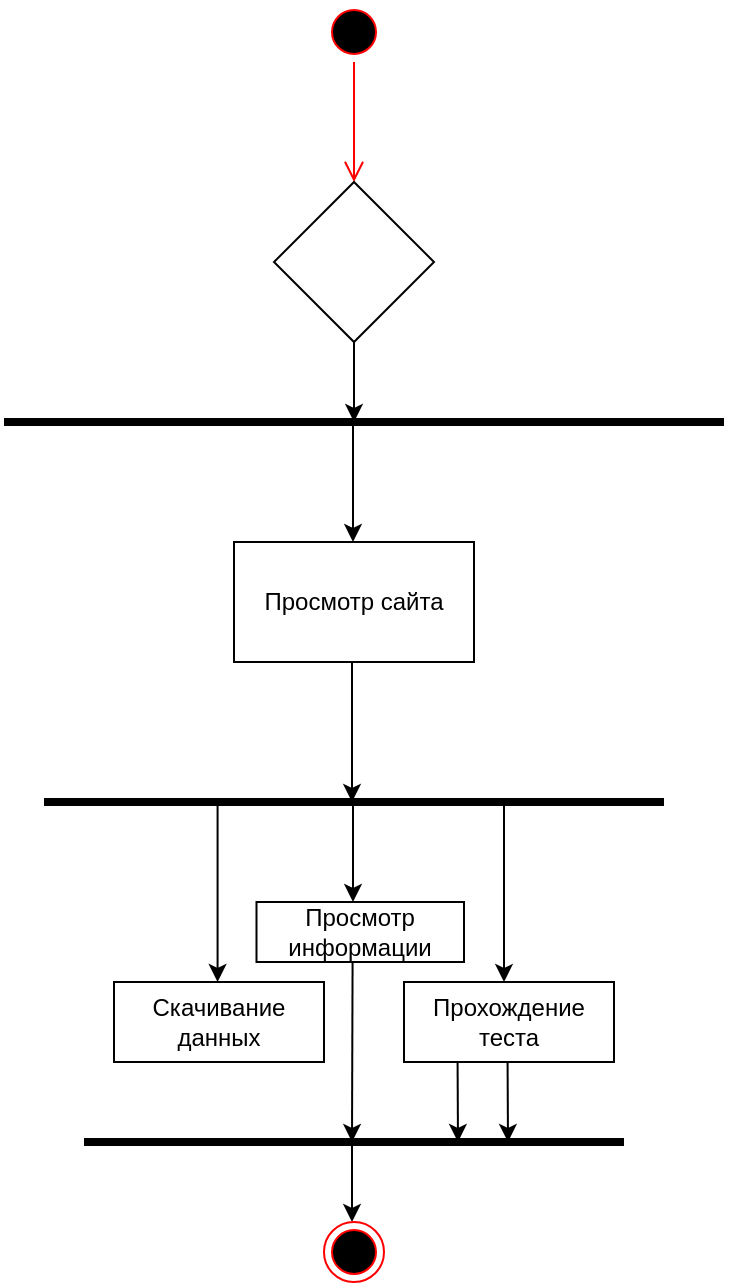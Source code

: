 <mxfile version="22.1.2" type="device">
  <diagram name="Страница — 1" id="Yshu63ttetc6DEyUZYxv">
    <mxGraphModel dx="1173" dy="698" grid="0" gridSize="10" guides="1" tooltips="1" connect="1" arrows="1" fold="1" page="1" pageScale="1" pageWidth="827" pageHeight="1169" math="0" shadow="0">
      <root>
        <mxCell id="0" />
        <mxCell id="1" parent="0" />
        <mxCell id="zjLsCPjoBzyfAbeuNvC6-5" value="" style="ellipse;html=1;shape=startState;fillColor=#000000;strokeColor=#ff0000;" vertex="1" parent="1">
          <mxGeometry x="360" y="70" width="30" height="30" as="geometry" />
        </mxCell>
        <mxCell id="zjLsCPjoBzyfAbeuNvC6-6" value="" style="edgeStyle=orthogonalEdgeStyle;html=1;verticalAlign=bottom;endArrow=open;endSize=8;strokeColor=#ff0000;rounded=0;" edge="1" source="zjLsCPjoBzyfAbeuNvC6-5" parent="1">
          <mxGeometry relative="1" as="geometry">
            <mxPoint x="375" y="160" as="targetPoint" />
          </mxGeometry>
        </mxCell>
        <mxCell id="zjLsCPjoBzyfAbeuNvC6-9" style="edgeStyle=orthogonalEdgeStyle;rounded=0;orthogonalLoop=1;jettySize=auto;html=1;" edge="1" parent="1" source="zjLsCPjoBzyfAbeuNvC6-8">
          <mxGeometry relative="1" as="geometry">
            <mxPoint x="375" y="280" as="targetPoint" />
          </mxGeometry>
        </mxCell>
        <mxCell id="zjLsCPjoBzyfAbeuNvC6-8" value="" style="rhombus;whiteSpace=wrap;html=1;" vertex="1" parent="1">
          <mxGeometry x="335" y="160" width="80" height="80" as="geometry" />
        </mxCell>
        <mxCell id="zjLsCPjoBzyfAbeuNvC6-10" value="" style="endArrow=none;html=1;rounded=0;strokeWidth=4;" edge="1" parent="1">
          <mxGeometry width="50" height="50" relative="1" as="geometry">
            <mxPoint x="200" y="280" as="sourcePoint" />
            <mxPoint x="560" y="280" as="targetPoint" />
          </mxGeometry>
        </mxCell>
        <mxCell id="zjLsCPjoBzyfAbeuNvC6-12" value="" style="endArrow=classic;html=1;rounded=0;" edge="1" parent="1">
          <mxGeometry width="50" height="50" relative="1" as="geometry">
            <mxPoint x="374.5" y="280" as="sourcePoint" />
            <mxPoint x="374.5" y="340" as="targetPoint" />
          </mxGeometry>
        </mxCell>
        <mxCell id="zjLsCPjoBzyfAbeuNvC6-13" value="Просмотр сайта" style="rounded=0;whiteSpace=wrap;html=1;" vertex="1" parent="1">
          <mxGeometry x="315" y="340" width="120" height="60" as="geometry" />
        </mxCell>
        <mxCell id="zjLsCPjoBzyfAbeuNvC6-14" value="" style="endArrow=classic;html=1;rounded=0;" edge="1" parent="1">
          <mxGeometry width="50" height="50" relative="1" as="geometry">
            <mxPoint x="374" y="400" as="sourcePoint" />
            <mxPoint x="374" y="470" as="targetPoint" />
          </mxGeometry>
        </mxCell>
        <mxCell id="zjLsCPjoBzyfAbeuNvC6-15" value="" style="endArrow=none;html=1;rounded=0;strokeWidth=4;" edge="1" parent="1">
          <mxGeometry width="50" height="50" relative="1" as="geometry">
            <mxPoint x="220" y="470" as="sourcePoint" />
            <mxPoint x="530" y="470" as="targetPoint" />
          </mxGeometry>
        </mxCell>
        <mxCell id="zjLsCPjoBzyfAbeuNvC6-16" value="" style="endArrow=classic;html=1;rounded=0;" edge="1" parent="1">
          <mxGeometry width="50" height="50" relative="1" as="geometry">
            <mxPoint x="306.79" y="470" as="sourcePoint" />
            <mxPoint x="306.79" y="560" as="targetPoint" />
          </mxGeometry>
        </mxCell>
        <mxCell id="zjLsCPjoBzyfAbeuNvC6-17" value="" style="endArrow=classic;html=1;rounded=0;" edge="1" parent="1">
          <mxGeometry width="50" height="50" relative="1" as="geometry">
            <mxPoint x="374.5" y="470" as="sourcePoint" />
            <mxPoint x="374.5" y="520" as="targetPoint" />
          </mxGeometry>
        </mxCell>
        <mxCell id="zjLsCPjoBzyfAbeuNvC6-18" value="" style="endArrow=classic;html=1;rounded=0;" edge="1" parent="1">
          <mxGeometry width="50" height="50" relative="1" as="geometry">
            <mxPoint x="450" y="470" as="sourcePoint" />
            <mxPoint x="450" y="560" as="targetPoint" />
          </mxGeometry>
        </mxCell>
        <mxCell id="zjLsCPjoBzyfAbeuNvC6-19" value="Скачивание данных" style="rounded=0;whiteSpace=wrap;html=1;" vertex="1" parent="1">
          <mxGeometry x="255" y="560" width="105" height="40" as="geometry" />
        </mxCell>
        <mxCell id="zjLsCPjoBzyfAbeuNvC6-20" value="Просмотр информации" style="rounded=0;whiteSpace=wrap;html=1;" vertex="1" parent="1">
          <mxGeometry x="326.25" y="520" width="103.75" height="30" as="geometry" />
        </mxCell>
        <mxCell id="zjLsCPjoBzyfAbeuNvC6-21" value="Прохождение теста" style="rounded=0;whiteSpace=wrap;html=1;" vertex="1" parent="1">
          <mxGeometry x="400" y="560" width="105" height="40" as="geometry" />
        </mxCell>
        <mxCell id="zjLsCPjoBzyfAbeuNvC6-23" value="" style="endArrow=none;html=1;rounded=0;strokeWidth=4;" edge="1" parent="1">
          <mxGeometry width="50" height="50" relative="1" as="geometry">
            <mxPoint x="240" y="640" as="sourcePoint" />
            <mxPoint x="510" y="640" as="targetPoint" />
          </mxGeometry>
        </mxCell>
        <mxCell id="zjLsCPjoBzyfAbeuNvC6-24" value="" style="endArrow=classic;html=1;rounded=0;" edge="1" parent="1">
          <mxGeometry width="50" height="50" relative="1" as="geometry">
            <mxPoint x="426.79" y="600" as="sourcePoint" />
            <mxPoint x="427" y="640" as="targetPoint" />
          </mxGeometry>
        </mxCell>
        <mxCell id="zjLsCPjoBzyfAbeuNvC6-26" value="" style="endArrow=classic;html=1;rounded=0;" edge="1" parent="1">
          <mxGeometry width="50" height="50" relative="1" as="geometry">
            <mxPoint x="451.79" y="600" as="sourcePoint" />
            <mxPoint x="452" y="640" as="targetPoint" />
          </mxGeometry>
        </mxCell>
        <mxCell id="zjLsCPjoBzyfAbeuNvC6-27" value="" style="endArrow=classic;html=1;rounded=0;" edge="1" parent="1">
          <mxGeometry width="50" height="50" relative="1" as="geometry">
            <mxPoint x="374.29" y="550" as="sourcePoint" />
            <mxPoint x="374" y="640" as="targetPoint" />
          </mxGeometry>
        </mxCell>
        <mxCell id="zjLsCPjoBzyfAbeuNvC6-28" value="" style="endArrow=classic;html=1;rounded=0;" edge="1" parent="1">
          <mxGeometry width="50" height="50" relative="1" as="geometry">
            <mxPoint x="374" y="640" as="sourcePoint" />
            <mxPoint x="374" y="680" as="targetPoint" />
          </mxGeometry>
        </mxCell>
        <mxCell id="zjLsCPjoBzyfAbeuNvC6-31" value="" style="ellipse;html=1;shape=endState;fillColor=#000000;strokeColor=#ff0000;" vertex="1" parent="1">
          <mxGeometry x="360" y="680" width="30" height="30" as="geometry" />
        </mxCell>
      </root>
    </mxGraphModel>
  </diagram>
</mxfile>
